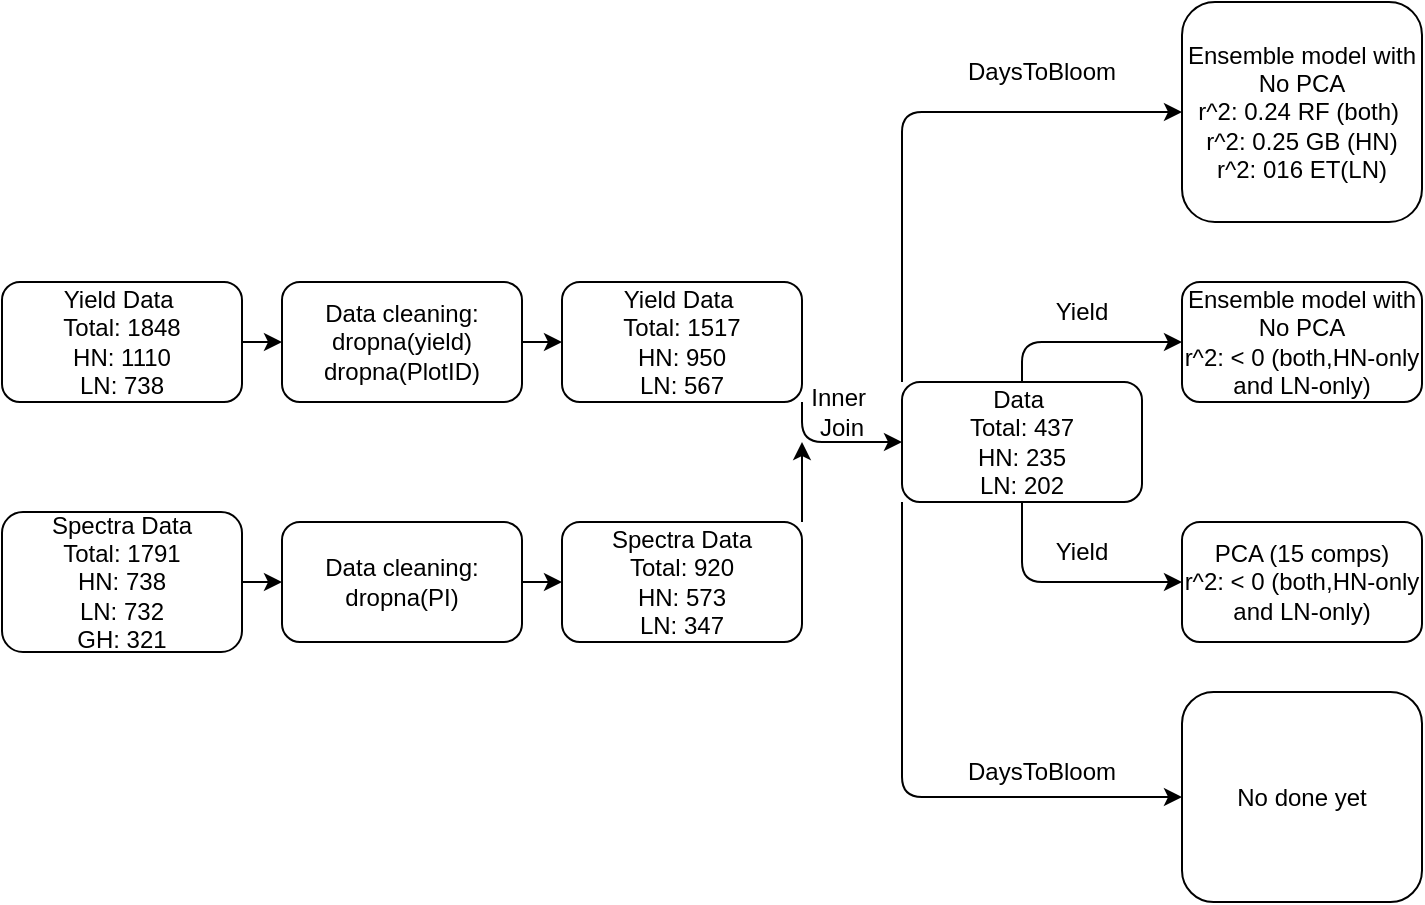 <mxfile version="15.6.1" type="device"><diagram id="shIBzX9G1NO18fTBcnY3" name="Page-1"><mxGraphModel dx="946" dy="614" grid="1" gridSize="10" guides="1" tooltips="1" connect="1" arrows="1" fold="1" page="1" pageScale="1" pageWidth="1100" pageHeight="850" math="0" shadow="0"><root><mxCell id="0"/><mxCell id="1" parent="0"/><mxCell id="TwxAljNSJLUm7TRdNNje-35" style="edgeStyle=orthogonalEdgeStyle;orthogonalLoop=1;jettySize=auto;html=1;exitX=1;exitY=0.5;exitDx=0;exitDy=0;entryX=0;entryY=0.5;entryDx=0;entryDy=0;" edge="1" parent="1" source="TwxAljNSJLUm7TRdNNje-1" target="TwxAljNSJLUm7TRdNNje-4"><mxGeometry relative="1" as="geometry"/></mxCell><mxCell id="TwxAljNSJLUm7TRdNNje-1" value="Yield Data&amp;nbsp;&lt;br&gt;Total: 1848&lt;br&gt;HN: 1110&lt;br&gt;LN: 738" style="whiteSpace=wrap;html=1;rounded=1;" vertex="1" parent="1"><mxGeometry x="40" y="190" width="120" height="60" as="geometry"/></mxCell><mxCell id="TwxAljNSJLUm7TRdNNje-43" style="edgeStyle=orthogonalEdgeStyle;curved=0;rounded=1;sketch=0;orthogonalLoop=1;jettySize=auto;html=1;exitX=1;exitY=0.5;exitDx=0;exitDy=0;entryX=0;entryY=0.5;entryDx=0;entryDy=0;" edge="1" parent="1" source="TwxAljNSJLUm7TRdNNje-2" target="TwxAljNSJLUm7TRdNNje-5"><mxGeometry relative="1" as="geometry"/></mxCell><mxCell id="TwxAljNSJLUm7TRdNNje-2" value="Spectra Data&lt;br&gt;Total: 1791&lt;br&gt;HN: 738&lt;br&gt;LN: 732&lt;br&gt;GH: 321" style="whiteSpace=wrap;html=1;rounded=1;" vertex="1" parent="1"><mxGeometry x="40" y="305" width="120" height="70" as="geometry"/></mxCell><mxCell id="TwxAljNSJLUm7TRdNNje-36" style="edgeStyle=orthogonalEdgeStyle;orthogonalLoop=1;jettySize=auto;html=1;exitX=1;exitY=0.5;exitDx=0;exitDy=0;entryX=0;entryY=0.5;entryDx=0;entryDy=0;" edge="1" parent="1" source="TwxAljNSJLUm7TRdNNje-4" target="TwxAljNSJLUm7TRdNNje-6"><mxGeometry relative="1" as="geometry"/></mxCell><mxCell id="TwxAljNSJLUm7TRdNNje-4" value="&lt;span&gt;Data cleaning:&lt;/span&gt;&lt;br&gt;&lt;span&gt;dropna(yield)&lt;br&gt;dropna(PlotID)&lt;br&gt;&lt;/span&gt;" style="whiteSpace=wrap;html=1;rounded=1;" vertex="1" parent="1"><mxGeometry x="180" y="190" width="120" height="60" as="geometry"/></mxCell><mxCell id="TwxAljNSJLUm7TRdNNje-38" style="edgeStyle=orthogonalEdgeStyle;orthogonalLoop=1;jettySize=auto;html=1;exitX=1;exitY=0.5;exitDx=0;exitDy=0;entryX=0;entryY=0.5;entryDx=0;entryDy=0;" edge="1" parent="1" source="TwxAljNSJLUm7TRdNNje-5" target="TwxAljNSJLUm7TRdNNje-7"><mxGeometry relative="1" as="geometry"/></mxCell><mxCell id="TwxAljNSJLUm7TRdNNje-5" value="&lt;span&gt;Data cleaning:&lt;/span&gt;&lt;br&gt;&lt;span&gt;dropna(PI)&lt;/span&gt;" style="whiteSpace=wrap;html=1;rounded=1;" vertex="1" parent="1"><mxGeometry x="180" y="310" width="120" height="60" as="geometry"/></mxCell><mxCell id="TwxAljNSJLUm7TRdNNje-29" style="edgeStyle=orthogonalEdgeStyle;orthogonalLoop=1;jettySize=auto;html=1;exitX=1;exitY=1;exitDx=0;exitDy=0;" edge="1" parent="1" source="TwxAljNSJLUm7TRdNNje-6" target="TwxAljNSJLUm7TRdNNje-8"><mxGeometry relative="1" as="geometry"/></mxCell><mxCell id="TwxAljNSJLUm7TRdNNje-6" value="Yield Data&amp;nbsp;&lt;br&gt;Total: 1517&lt;br&gt;HN: 950&lt;br&gt;LN: 567" style="whiteSpace=wrap;html=1;rounded=1;" vertex="1" parent="1"><mxGeometry x="320" y="190" width="120" height="60" as="geometry"/></mxCell><mxCell id="TwxAljNSJLUm7TRdNNje-30" style="edgeStyle=orthogonalEdgeStyle;orthogonalLoop=1;jettySize=auto;html=1;exitX=1;exitY=0;exitDx=0;exitDy=0;" edge="1" parent="1" source="TwxAljNSJLUm7TRdNNje-7"><mxGeometry relative="1" as="geometry"><mxPoint x="440" y="270" as="targetPoint"/></mxGeometry></mxCell><mxCell id="TwxAljNSJLUm7TRdNNje-7" value="Spectra Data&lt;br&gt;Total: 920&lt;br&gt;HN: 573&lt;br&gt;LN: 347" style="whiteSpace=wrap;html=1;rounded=1;" vertex="1" parent="1"><mxGeometry x="320" y="310" width="120" height="60" as="geometry"/></mxCell><mxCell id="TwxAljNSJLUm7TRdNNje-20" style="edgeStyle=orthogonalEdgeStyle;orthogonalLoop=1;jettySize=auto;html=1;exitX=0.5;exitY=0;exitDx=0;exitDy=0;" edge="1" parent="1" source="TwxAljNSJLUm7TRdNNje-8" target="TwxAljNSJLUm7TRdNNje-9"><mxGeometry relative="1" as="geometry"/></mxCell><mxCell id="TwxAljNSJLUm7TRdNNje-21" style="edgeStyle=orthogonalEdgeStyle;orthogonalLoop=1;jettySize=auto;html=1;exitX=0.5;exitY=1;exitDx=0;exitDy=0;entryX=0;entryY=0.5;entryDx=0;entryDy=0;" edge="1" parent="1" source="TwxAljNSJLUm7TRdNNje-8" target="TwxAljNSJLUm7TRdNNje-10"><mxGeometry relative="1" as="geometry"/></mxCell><mxCell id="TwxAljNSJLUm7TRdNNje-27" style="edgeStyle=orthogonalEdgeStyle;orthogonalLoop=1;jettySize=auto;html=1;exitX=0;exitY=0;exitDx=0;exitDy=0;entryX=0;entryY=0.5;entryDx=0;entryDy=0;" edge="1" parent="1" source="TwxAljNSJLUm7TRdNNje-8" target="TwxAljNSJLUm7TRdNNje-23"><mxGeometry relative="1" as="geometry"/></mxCell><mxCell id="TwxAljNSJLUm7TRdNNje-28" style="edgeStyle=orthogonalEdgeStyle;orthogonalLoop=1;jettySize=auto;html=1;exitX=0;exitY=1;exitDx=0;exitDy=0;entryX=0;entryY=0.5;entryDx=0;entryDy=0;" edge="1" parent="1" source="TwxAljNSJLUm7TRdNNje-8" target="TwxAljNSJLUm7TRdNNje-24"><mxGeometry relative="1" as="geometry"/></mxCell><mxCell id="TwxAljNSJLUm7TRdNNje-8" value="Data&amp;nbsp;&lt;br&gt;Total: 437&lt;br&gt;HN: 235&lt;br&gt;LN: 202" style="whiteSpace=wrap;html=1;rounded=1;" vertex="1" parent="1"><mxGeometry x="490" y="240" width="120" height="60" as="geometry"/></mxCell><mxCell id="TwxAljNSJLUm7TRdNNje-9" value="Ensemble model with No PCA&lt;br&gt;r^2: &amp;lt; 0 (both,HN-only and LN-only)" style="whiteSpace=wrap;html=1;rounded=1;" vertex="1" parent="1"><mxGeometry x="630" y="190" width="120" height="60" as="geometry"/></mxCell><mxCell id="TwxAljNSJLUm7TRdNNje-10" value="PCA (15 comps)&lt;br&gt;r^2: &amp;lt; 0 (both,HN-only and LN-only)" style="whiteSpace=wrap;html=1;rounded=1;" vertex="1" parent="1"><mxGeometry x="630" y="310" width="120" height="60" as="geometry"/></mxCell><mxCell id="TwxAljNSJLUm7TRdNNje-23" value="Ensemble model with No PCA&lt;br&gt;r^2: 0.24 RF (both)&amp;nbsp;&lt;br&gt;r^2: 0.25 GB (HN)&lt;br&gt;r^2: 016 ET(LN)" style="whiteSpace=wrap;html=1;rounded=1;" vertex="1" parent="1"><mxGeometry x="630" y="50" width="120" height="110" as="geometry"/></mxCell><mxCell id="TwxAljNSJLUm7TRdNNje-24" value="No done yet" style="whiteSpace=wrap;html=1;rounded=1;" vertex="1" parent="1"><mxGeometry x="630" y="395" width="120" height="105" as="geometry"/></mxCell><mxCell id="TwxAljNSJLUm7TRdNNje-31" value="DaysToBloom" style="text;html=1;strokeColor=none;fillColor=none;align=center;verticalAlign=middle;whiteSpace=wrap;rounded=1;" vertex="1" parent="1"><mxGeometry x="530" y="70" width="60" height="30" as="geometry"/></mxCell><mxCell id="TwxAljNSJLUm7TRdNNje-32" value="DaysToBloom" style="text;html=1;strokeColor=none;fillColor=none;align=center;verticalAlign=middle;whiteSpace=wrap;rounded=1;" vertex="1" parent="1"><mxGeometry x="530" y="420" width="60" height="30" as="geometry"/></mxCell><mxCell id="TwxAljNSJLUm7TRdNNje-33" value="Yield" style="text;html=1;strokeColor=none;fillColor=none;align=center;verticalAlign=middle;whiteSpace=wrap;rounded=1;" vertex="1" parent="1"><mxGeometry x="550" y="190" width="60" height="30" as="geometry"/></mxCell><mxCell id="TwxAljNSJLUm7TRdNNje-34" value="Yield" style="text;html=1;strokeColor=none;fillColor=none;align=center;verticalAlign=middle;whiteSpace=wrap;rounded=1;" vertex="1" parent="1"><mxGeometry x="550" y="310" width="60" height="30" as="geometry"/></mxCell><mxCell id="TwxAljNSJLUm7TRdNNje-39" value="Inner&amp;nbsp;&lt;br&gt;Join" style="text;html=1;strokeColor=none;fillColor=none;align=center;verticalAlign=middle;whiteSpace=wrap;rounded=1;" vertex="1" parent="1"><mxGeometry x="430" y="240" width="60" height="30" as="geometry"/></mxCell></root></mxGraphModel></diagram></mxfile>